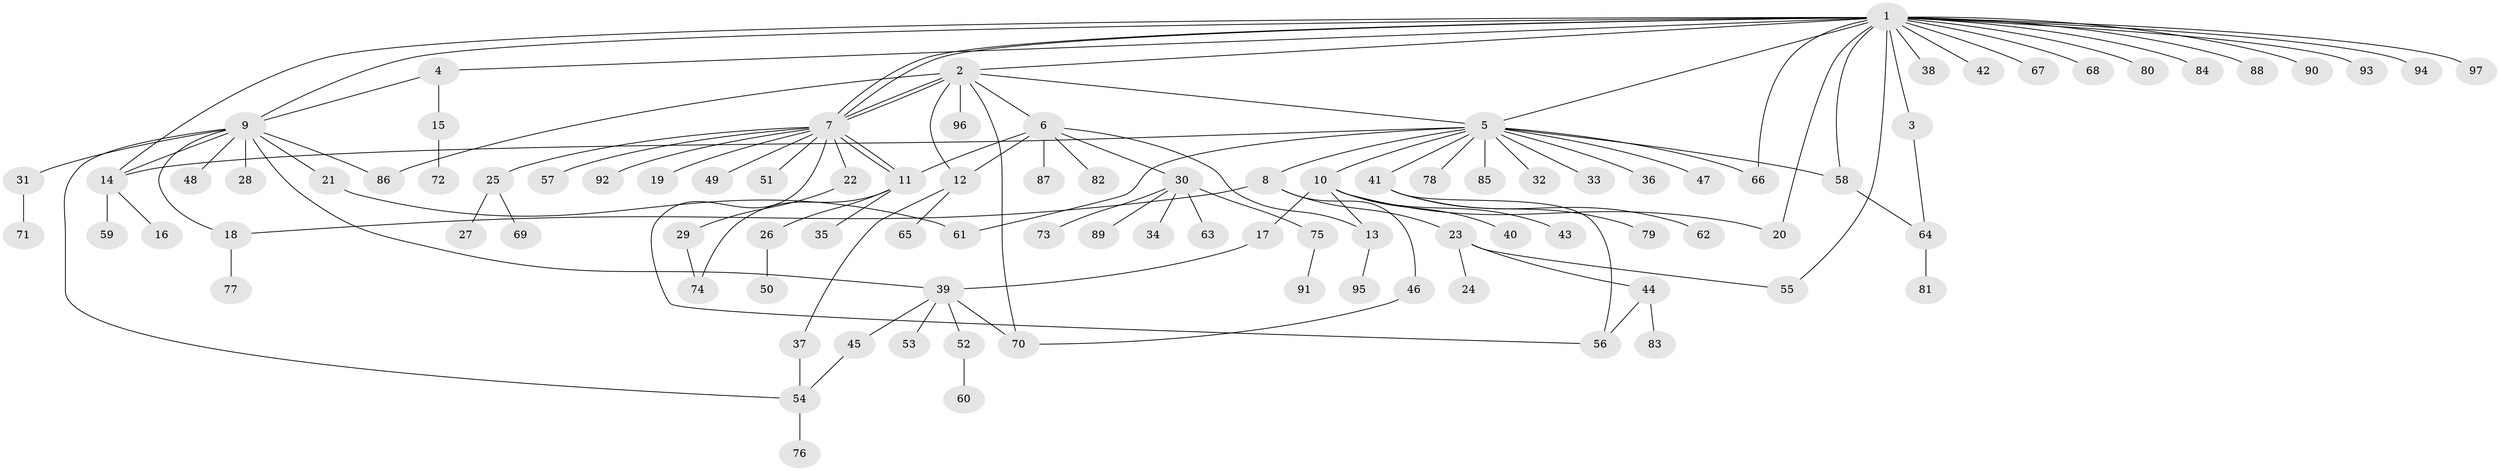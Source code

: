 // coarse degree distribution, {7: 0.05, 3: 0.15, 6: 0.05, 10: 0.025, 5: 0.1, 9: 0.025, 4: 0.075, 2: 0.2, 1: 0.325}
// Generated by graph-tools (version 1.1) at 2025/50/03/04/25 22:50:45]
// undirected, 97 vertices, 123 edges
graph export_dot {
  node [color=gray90,style=filled];
  1;
  2;
  3;
  4;
  5;
  6;
  7;
  8;
  9;
  10;
  11;
  12;
  13;
  14;
  15;
  16;
  17;
  18;
  19;
  20;
  21;
  22;
  23;
  24;
  25;
  26;
  27;
  28;
  29;
  30;
  31;
  32;
  33;
  34;
  35;
  36;
  37;
  38;
  39;
  40;
  41;
  42;
  43;
  44;
  45;
  46;
  47;
  48;
  49;
  50;
  51;
  52;
  53;
  54;
  55;
  56;
  57;
  58;
  59;
  60;
  61;
  62;
  63;
  64;
  65;
  66;
  67;
  68;
  69;
  70;
  71;
  72;
  73;
  74;
  75;
  76;
  77;
  78;
  79;
  80;
  81;
  82;
  83;
  84;
  85;
  86;
  87;
  88;
  89;
  90;
  91;
  92;
  93;
  94;
  95;
  96;
  97;
  1 -- 2;
  1 -- 3;
  1 -- 4;
  1 -- 5;
  1 -- 7;
  1 -- 7;
  1 -- 9;
  1 -- 14;
  1 -- 20;
  1 -- 38;
  1 -- 42;
  1 -- 55;
  1 -- 58;
  1 -- 66;
  1 -- 67;
  1 -- 68;
  1 -- 80;
  1 -- 84;
  1 -- 88;
  1 -- 90;
  1 -- 93;
  1 -- 94;
  1 -- 97;
  2 -- 5;
  2 -- 6;
  2 -- 7;
  2 -- 7;
  2 -- 12;
  2 -- 70;
  2 -- 86;
  2 -- 96;
  3 -- 64;
  4 -- 9;
  4 -- 15;
  5 -- 8;
  5 -- 10;
  5 -- 14;
  5 -- 32;
  5 -- 33;
  5 -- 36;
  5 -- 41;
  5 -- 47;
  5 -- 58;
  5 -- 61;
  5 -- 66;
  5 -- 78;
  5 -- 85;
  6 -- 11;
  6 -- 12;
  6 -- 13;
  6 -- 30;
  6 -- 82;
  6 -- 87;
  7 -- 11;
  7 -- 11;
  7 -- 19;
  7 -- 22;
  7 -- 25;
  7 -- 49;
  7 -- 51;
  7 -- 56;
  7 -- 57;
  7 -- 92;
  8 -- 18;
  8 -- 23;
  8 -- 46;
  9 -- 14;
  9 -- 18;
  9 -- 21;
  9 -- 28;
  9 -- 31;
  9 -- 39;
  9 -- 48;
  9 -- 54;
  9 -- 86;
  10 -- 13;
  10 -- 17;
  10 -- 20;
  10 -- 40;
  10 -- 43;
  11 -- 26;
  11 -- 35;
  11 -- 74;
  12 -- 37;
  12 -- 65;
  13 -- 95;
  14 -- 16;
  14 -- 59;
  15 -- 72;
  17 -- 39;
  18 -- 77;
  21 -- 61;
  22 -- 29;
  23 -- 24;
  23 -- 44;
  23 -- 55;
  25 -- 27;
  25 -- 69;
  26 -- 50;
  29 -- 74;
  30 -- 34;
  30 -- 63;
  30 -- 73;
  30 -- 75;
  30 -- 89;
  31 -- 71;
  37 -- 54;
  39 -- 45;
  39 -- 52;
  39 -- 53;
  39 -- 70;
  41 -- 56;
  41 -- 62;
  41 -- 79;
  44 -- 56;
  44 -- 83;
  45 -- 54;
  46 -- 70;
  52 -- 60;
  54 -- 76;
  58 -- 64;
  64 -- 81;
  75 -- 91;
}
